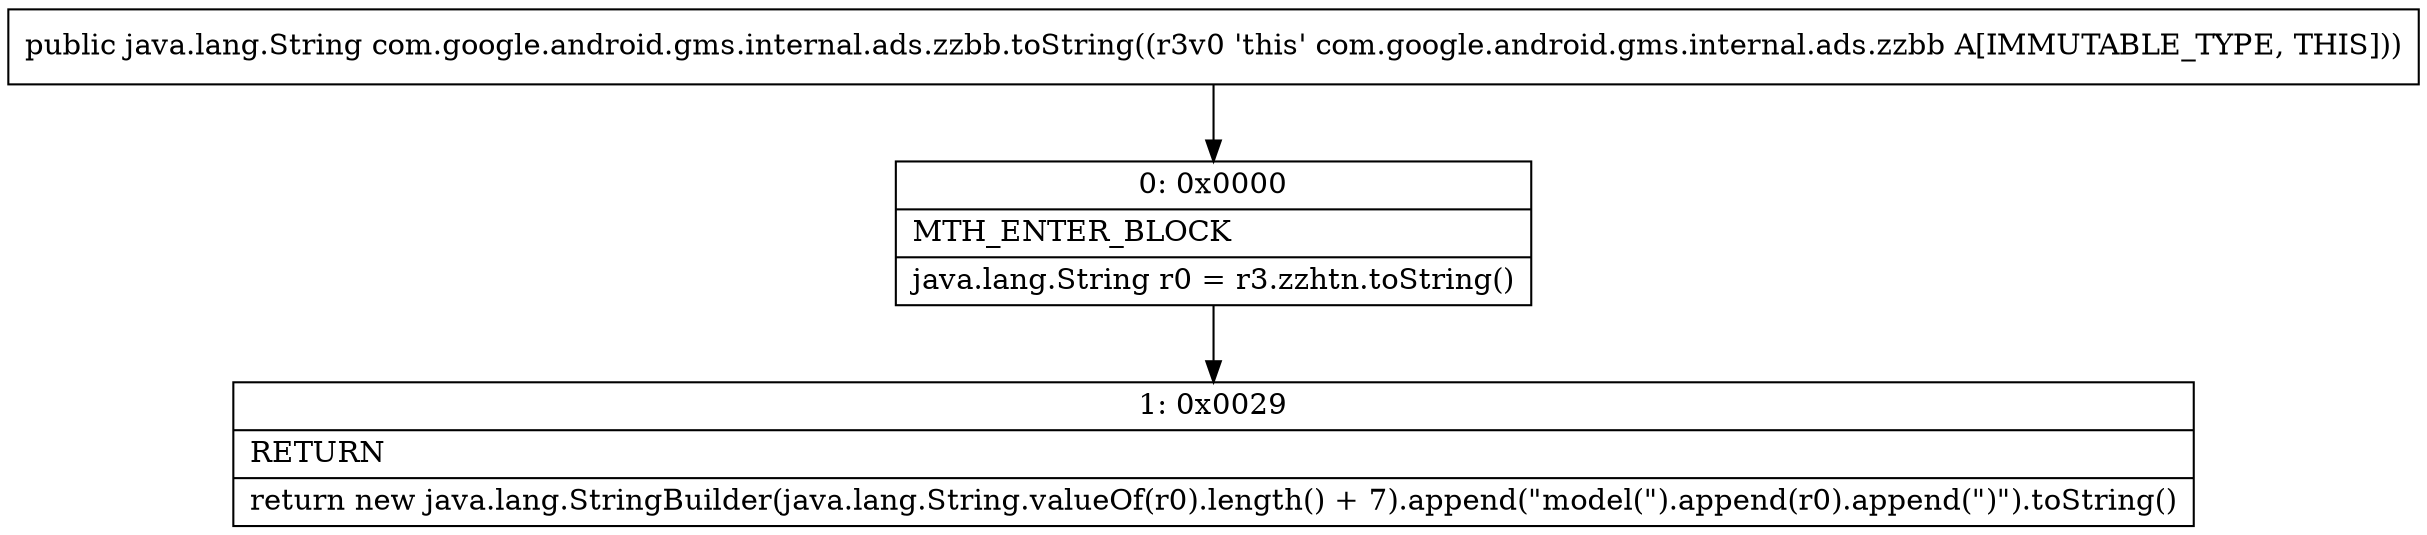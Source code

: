 digraph "CFG forcom.google.android.gms.internal.ads.zzbb.toString()Ljava\/lang\/String;" {
Node_0 [shape=record,label="{0\:\ 0x0000|MTH_ENTER_BLOCK\l|java.lang.String r0 = r3.zzhtn.toString()\l}"];
Node_1 [shape=record,label="{1\:\ 0x0029|RETURN\l|return new java.lang.StringBuilder(java.lang.String.valueOf(r0).length() + 7).append(\"model(\").append(r0).append(\")\").toString()\l}"];
MethodNode[shape=record,label="{public java.lang.String com.google.android.gms.internal.ads.zzbb.toString((r3v0 'this' com.google.android.gms.internal.ads.zzbb A[IMMUTABLE_TYPE, THIS])) }"];
MethodNode -> Node_0;
Node_0 -> Node_1;
}

